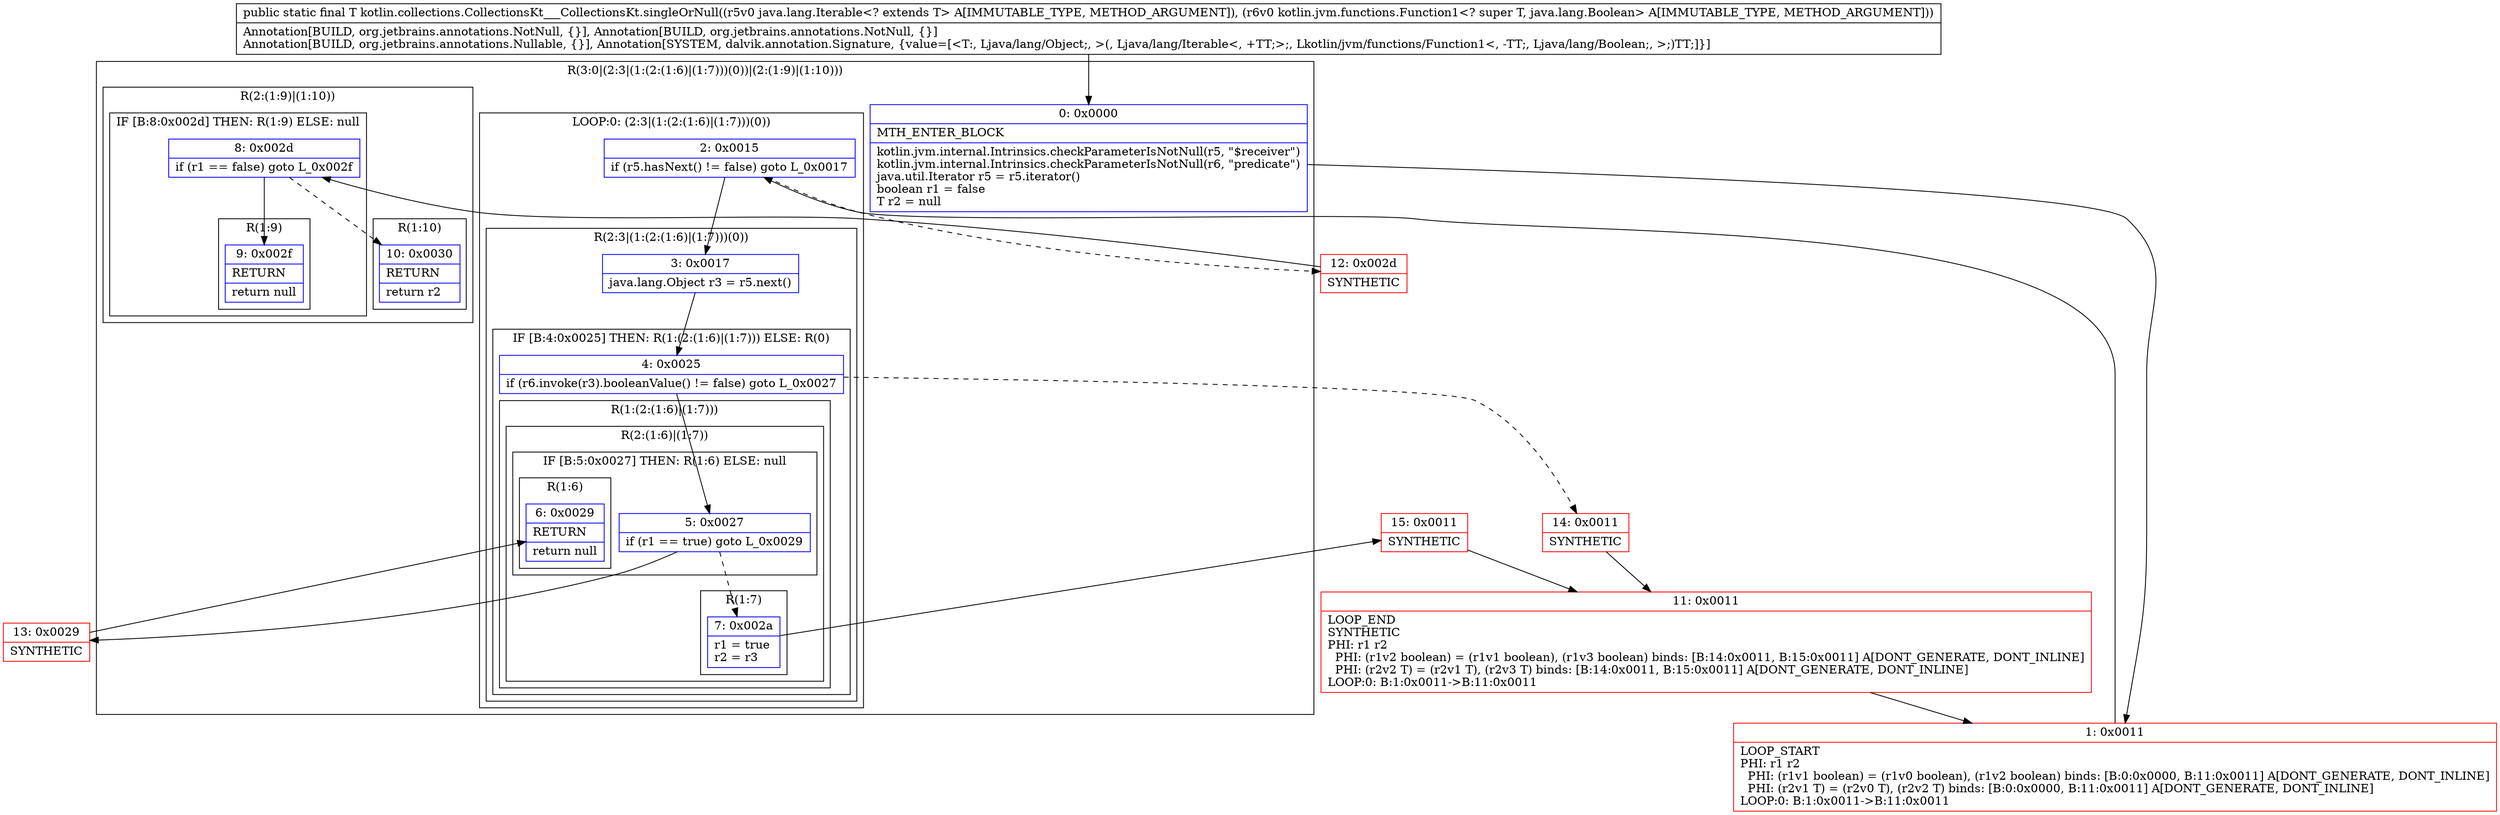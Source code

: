 digraph "CFG forkotlin.collections.CollectionsKt___CollectionsKt.singleOrNull(Ljava\/lang\/Iterable;Lkotlin\/jvm\/functions\/Function1;)Ljava\/lang\/Object;" {
subgraph cluster_Region_7786463 {
label = "R(3:0|(2:3|(1:(2:(1:6)|(1:7)))(0))|(2:(1:9)|(1:10)))";
node [shape=record,color=blue];
Node_0 [shape=record,label="{0\:\ 0x0000|MTH_ENTER_BLOCK\l|kotlin.jvm.internal.Intrinsics.checkParameterIsNotNull(r5, \"$receiver\")\lkotlin.jvm.internal.Intrinsics.checkParameterIsNotNull(r6, \"predicate\")\ljava.util.Iterator r5 = r5.iterator()\lboolean r1 = false\lT r2 = null\l}"];
subgraph cluster_LoopRegion_1569893186 {
label = "LOOP:0: (2:3|(1:(2:(1:6)|(1:7)))(0))";
node [shape=record,color=blue];
Node_2 [shape=record,label="{2\:\ 0x0015|if (r5.hasNext() != false) goto L_0x0017\l}"];
subgraph cluster_Region_576971725 {
label = "R(2:3|(1:(2:(1:6)|(1:7)))(0))";
node [shape=record,color=blue];
Node_3 [shape=record,label="{3\:\ 0x0017|java.lang.Object r3 = r5.next()\l}"];
subgraph cluster_IfRegion_994443896 {
label = "IF [B:4:0x0025] THEN: R(1:(2:(1:6)|(1:7))) ELSE: R(0)";
node [shape=record,color=blue];
Node_4 [shape=record,label="{4\:\ 0x0025|if (r6.invoke(r3).booleanValue() != false) goto L_0x0027\l}"];
subgraph cluster_Region_1298629561 {
label = "R(1:(2:(1:6)|(1:7)))";
node [shape=record,color=blue];
subgraph cluster_Region_99088876 {
label = "R(2:(1:6)|(1:7))";
node [shape=record,color=blue];
subgraph cluster_IfRegion_1205748678 {
label = "IF [B:5:0x0027] THEN: R(1:6) ELSE: null";
node [shape=record,color=blue];
Node_5 [shape=record,label="{5\:\ 0x0027|if (r1 == true) goto L_0x0029\l}"];
subgraph cluster_Region_950472470 {
label = "R(1:6)";
node [shape=record,color=blue];
Node_6 [shape=record,label="{6\:\ 0x0029|RETURN\l|return null\l}"];
}
}
subgraph cluster_Region_381784245 {
label = "R(1:7)";
node [shape=record,color=blue];
Node_7 [shape=record,label="{7\:\ 0x002a|r1 = true\lr2 = r3\l}"];
}
}
}
subgraph cluster_Region_863608760 {
label = "R(0)";
node [shape=record,color=blue];
}
}
}
}
subgraph cluster_Region_1114814501 {
label = "R(2:(1:9)|(1:10))";
node [shape=record,color=blue];
subgraph cluster_IfRegion_1872942259 {
label = "IF [B:8:0x002d] THEN: R(1:9) ELSE: null";
node [shape=record,color=blue];
Node_8 [shape=record,label="{8\:\ 0x002d|if (r1 == false) goto L_0x002f\l}"];
subgraph cluster_Region_2019561758 {
label = "R(1:9)";
node [shape=record,color=blue];
Node_9 [shape=record,label="{9\:\ 0x002f|RETURN\l|return null\l}"];
}
}
subgraph cluster_Region_1503454895 {
label = "R(1:10)";
node [shape=record,color=blue];
Node_10 [shape=record,label="{10\:\ 0x0030|RETURN\l|return r2\l}"];
}
}
}
Node_1 [shape=record,color=red,label="{1\:\ 0x0011|LOOP_START\lPHI: r1 r2 \l  PHI: (r1v1 boolean) = (r1v0 boolean), (r1v2 boolean) binds: [B:0:0x0000, B:11:0x0011] A[DONT_GENERATE, DONT_INLINE]\l  PHI: (r2v1 T) = (r2v0 T), (r2v2 T) binds: [B:0:0x0000, B:11:0x0011] A[DONT_GENERATE, DONT_INLINE]\lLOOP:0: B:1:0x0011\-\>B:11:0x0011\l}"];
Node_11 [shape=record,color=red,label="{11\:\ 0x0011|LOOP_END\lSYNTHETIC\lPHI: r1 r2 \l  PHI: (r1v2 boolean) = (r1v1 boolean), (r1v3 boolean) binds: [B:14:0x0011, B:15:0x0011] A[DONT_GENERATE, DONT_INLINE]\l  PHI: (r2v2 T) = (r2v1 T), (r2v3 T) binds: [B:14:0x0011, B:15:0x0011] A[DONT_GENERATE, DONT_INLINE]\lLOOP:0: B:1:0x0011\-\>B:11:0x0011\l}"];
Node_12 [shape=record,color=red,label="{12\:\ 0x002d|SYNTHETIC\l}"];
Node_13 [shape=record,color=red,label="{13\:\ 0x0029|SYNTHETIC\l}"];
Node_14 [shape=record,color=red,label="{14\:\ 0x0011|SYNTHETIC\l}"];
Node_15 [shape=record,color=red,label="{15\:\ 0x0011|SYNTHETIC\l}"];
MethodNode[shape=record,label="{public static final T kotlin.collections.CollectionsKt___CollectionsKt.singleOrNull((r5v0 java.lang.Iterable\<? extends T\> A[IMMUTABLE_TYPE, METHOD_ARGUMENT]), (r6v0 kotlin.jvm.functions.Function1\<? super T, java.lang.Boolean\> A[IMMUTABLE_TYPE, METHOD_ARGUMENT]))  | Annotation[BUILD, org.jetbrains.annotations.NotNull, \{\}], Annotation[BUILD, org.jetbrains.annotations.NotNull, \{\}]\lAnnotation[BUILD, org.jetbrains.annotations.Nullable, \{\}], Annotation[SYSTEM, dalvik.annotation.Signature, \{value=[\<T:, Ljava\/lang\/Object;, \>(, Ljava\/lang\/Iterable\<, +TT;\>;, Lkotlin\/jvm\/functions\/Function1\<, \-TT;, Ljava\/lang\/Boolean;, \>;)TT;]\}]\l}"];
MethodNode -> Node_0;
Node_0 -> Node_1;
Node_2 -> Node_3;
Node_2 -> Node_12[style=dashed];
Node_3 -> Node_4;
Node_4 -> Node_5;
Node_4 -> Node_14[style=dashed];
Node_5 -> Node_7[style=dashed];
Node_5 -> Node_13;
Node_7 -> Node_15;
Node_8 -> Node_9;
Node_8 -> Node_10[style=dashed];
Node_1 -> Node_2;
Node_11 -> Node_1;
Node_12 -> Node_8;
Node_13 -> Node_6;
Node_14 -> Node_11;
Node_15 -> Node_11;
}

